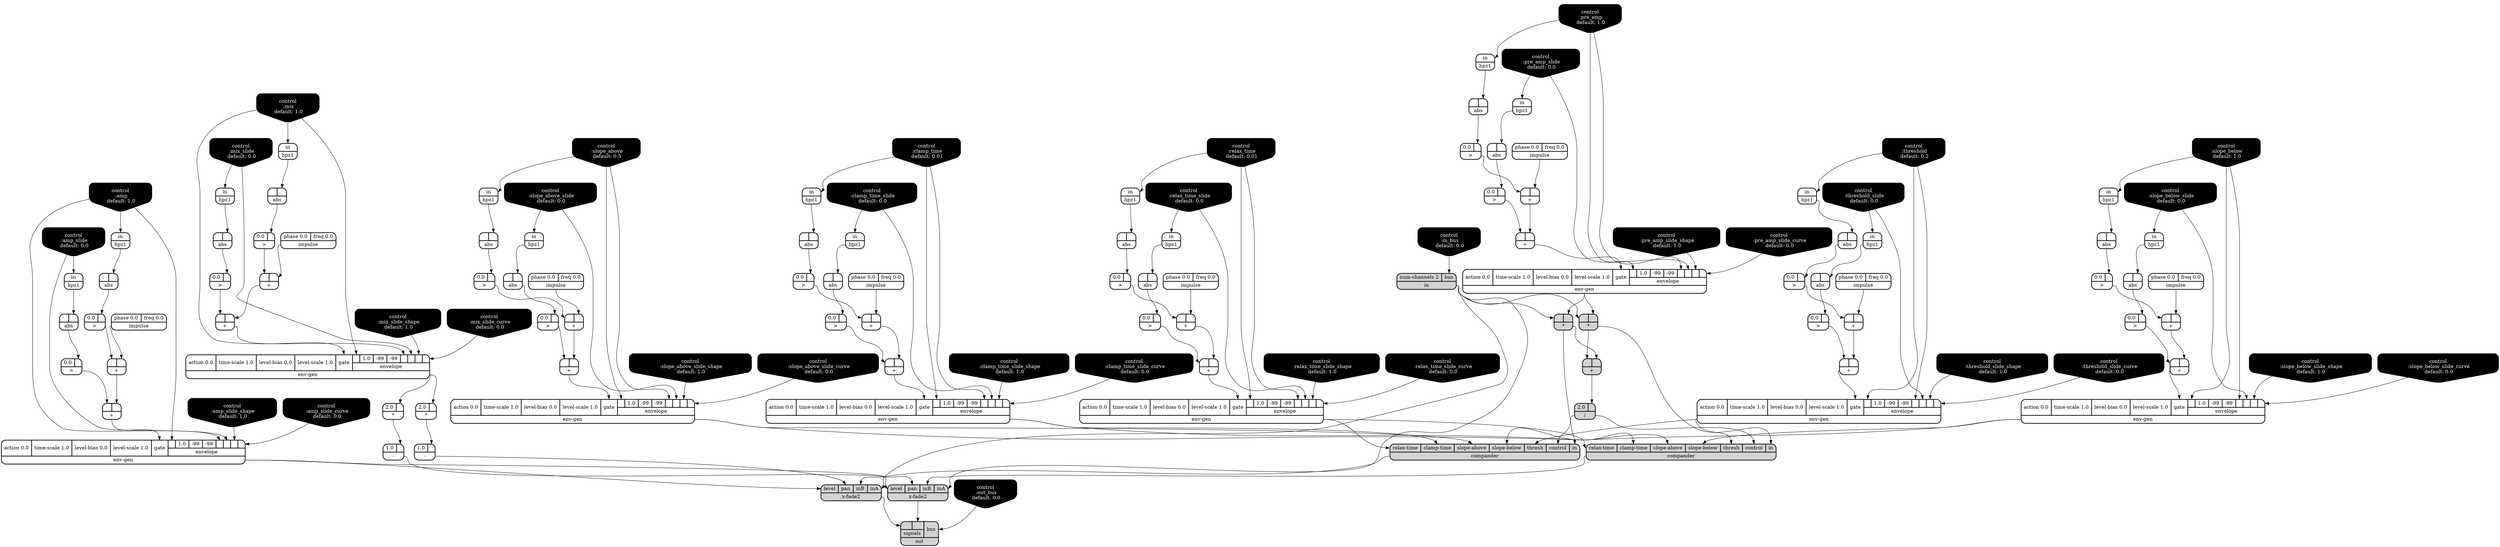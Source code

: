 digraph synthdef {
83 [label = "{{ <b> |<a> } |<__UG_NAME__>* }" style="filled, bold, rounded"  shape=record rankdir=LR];
98 [label = "{{ <b> 2.0|<a> } |<__UG_NAME__>* }" style="bold, rounded" shape=record rankdir=LR];
108 [label = "{{ <b> |<a> } |<__UG_NAME__>* }" style="filled, bold, rounded"  shape=record rankdir=LR];
123 [label = "{{ <b> 2.0|<a> } |<__UG_NAME__>* }" style="bold, rounded" shape=record rankdir=LR];
38 [label = "{{ <b> |<a> } |<__UG_NAME__>+ }" style="bold, rounded" shape=record rankdir=LR];
42 [label = "{{ <b> |<a> } |<__UG_NAME__>+ }" style="bold, rounded" shape=record rankdir=LR];
49 [label = "{{ <b> |<a> } |<__UG_NAME__>+ }" style="bold, rounded" shape=record rankdir=LR];
53 [label = "{{ <b> |<a> } |<__UG_NAME__>+ }" style="bold, rounded" shape=record rankdir=LR];
64 [label = "{{ <b> |<a> } |<__UG_NAME__>+ }" style="bold, rounded" shape=record rankdir=LR];
68 [label = "{{ <b> |<a> } |<__UG_NAME__>+ }" style="bold, rounded" shape=record rankdir=LR];
74 [label = "{{ <b> |<a> } |<__UG_NAME__>+ }" style="bold, rounded" shape=record rankdir=LR];
79 [label = "{{ <b> |<a> } |<__UG_NAME__>+ }" style="bold, rounded" shape=record rankdir=LR];
80 [label = "{{ <b> |<a> } |<__UG_NAME__>+ }" style="bold, rounded" shape=record rankdir=LR];
89 [label = "{{ <b> |<a> } |<__UG_NAME__>+ }" style="bold, rounded" shape=record rankdir=LR];
92 [label = "{{ <b> |<a> } |<__UG_NAME__>+ }" style="bold, rounded" shape=record rankdir=LR];
96 [label = "{{ <b> |<a> } |<__UG_NAME__>+ }" style="bold, rounded" shape=record rankdir=LR];
103 [label = "{{ <b> |<a> } |<__UG_NAME__>+ }" style="bold, rounded" shape=record rankdir=LR];
104 [label = "{{ <b> |<a> } |<__UG_NAME__>+ }" style="bold, rounded" shape=record rankdir=LR];
109 [label = "{{ <b> |<a> } |<__UG_NAME__>+ }" style="filled, bold, rounded"  shape=record rankdir=LR];
116 [label = "{{ <b> |<a> } |<__UG_NAME__>+ }" style="bold, rounded" shape=record rankdir=LR];
118 [label = "{{ <b> |<a> } |<__UG_NAME__>+ }" style="bold, rounded" shape=record rankdir=LR];
99 [label = "{{ <b> 1.0|<a> } |<__UG_NAME__>- }" style="bold, rounded" shape=record rankdir=LR];
124 [label = "{{ <b> 1.0|<a> } |<__UG_NAME__>- }" style="bold, rounded" shape=record rankdir=LR];
111 [label = "{{ <b> 2.0|<a> } |<__UG_NAME__>/ }" style="filled, bold, rounded"  shape=record rankdir=LR];
37 [label = "{{ <b> 0.0|<a> } |<__UG_NAME__>\> }" style="bold, rounded" shape=record rankdir=LR];
41 [label = "{{ <b> 0.0|<a> } |<__UG_NAME__>\> }" style="bold, rounded" shape=record rankdir=LR];
48 [label = "{{ <b> 0.0|<a> } |<__UG_NAME__>\> }" style="bold, rounded" shape=record rankdir=LR];
52 [label = "{{ <b> 0.0|<a> } |<__UG_NAME__>\> }" style="bold, rounded" shape=record rankdir=LR];
56 [label = "{{ <b> 0.0|<a> } |<__UG_NAME__>\> }" style="bold, rounded" shape=record rankdir=LR];
59 [label = "{{ <b> 0.0|<a> } |<__UG_NAME__>\> }" style="bold, rounded" shape=record rankdir=LR];
63 [label = "{{ <b> 0.0|<a> } |<__UG_NAME__>\> }" style="bold, rounded" shape=record rankdir=LR];
67 [label = "{{ <b> 0.0|<a> } |<__UG_NAME__>\> }" style="bold, rounded" shape=record rankdir=LR];
73 [label = "{{ <b> 0.0|<a> } |<__UG_NAME__>\> }" style="bold, rounded" shape=record rankdir=LR];
78 [label = "{{ <b> 0.0|<a> } |<__UG_NAME__>\> }" style="bold, rounded" shape=record rankdir=LR];
88 [label = "{{ <b> 0.0|<a> } |<__UG_NAME__>\> }" style="bold, rounded" shape=record rankdir=LR];
91 [label = "{{ <b> 0.0|<a> } |<__UG_NAME__>\> }" style="bold, rounded" shape=record rankdir=LR];
95 [label = "{{ <b> 0.0|<a> } |<__UG_NAME__>\> }" style="bold, rounded" shape=record rankdir=LR];
102 [label = "{{ <b> 0.0|<a> } |<__UG_NAME__>\> }" style="bold, rounded" shape=record rankdir=LR];
115 [label = "{{ <b> 0.0|<a> } |<__UG_NAME__>\> }" style="bold, rounded" shape=record rankdir=LR];
117 [label = "{{ <b> 0.0|<a> } |<__UG_NAME__>\> }" style="bold, rounded" shape=record rankdir=LR];
36 [label = "{{ <b> |<a> } |<__UG_NAME__>abs }" style="bold, rounded" shape=record rankdir=LR];
40 [label = "{{ <b> |<a> } |<__UG_NAME__>abs }" style="bold, rounded" shape=record rankdir=LR];
47 [label = "{{ <b> |<a> } |<__UG_NAME__>abs }" style="bold, rounded" shape=record rankdir=LR];
51 [label = "{{ <b> |<a> } |<__UG_NAME__>abs }" style="bold, rounded" shape=record rankdir=LR];
55 [label = "{{ <b> |<a> } |<__UG_NAME__>abs }" style="bold, rounded" shape=record rankdir=LR];
58 [label = "{{ <b> |<a> } |<__UG_NAME__>abs }" style="bold, rounded" shape=record rankdir=LR];
62 [label = "{{ <b> |<a> } |<__UG_NAME__>abs }" style="bold, rounded" shape=record rankdir=LR];
66 [label = "{{ <b> |<a> } |<__UG_NAME__>abs }" style="bold, rounded" shape=record rankdir=LR];
72 [label = "{{ <b> |<a> } |<__UG_NAME__>abs }" style="bold, rounded" shape=record rankdir=LR];
77 [label = "{{ <b> |<a> } |<__UG_NAME__>abs }" style="bold, rounded" shape=record rankdir=LR];
87 [label = "{{ <b> |<a> } |<__UG_NAME__>abs }" style="bold, rounded" shape=record rankdir=LR];
90 [label = "{{ <b> |<a> } |<__UG_NAME__>abs }" style="bold, rounded" shape=record rankdir=LR];
94 [label = "{{ <b> |<a> } |<__UG_NAME__>abs }" style="bold, rounded" shape=record rankdir=LR];
101 [label = "{{ <b> |<a> } |<__UG_NAME__>abs }" style="bold, rounded" shape=record rankdir=LR];
107 [label = "{{ <b> |<a> } |<__UG_NAME__>abs }" style="bold, rounded" shape=record rankdir=LR];
114 [label = "{{ <b> |<a> } |<__UG_NAME__>abs }" style="bold, rounded" shape=record rankdir=LR];
120 [label = "{{ <relax____time> relax-time|<clamp____time> clamp-time|<slope____above> slope-above|<slope____below> slope-below|<thresh> thresh|<control> control|<in> in} |<__UG_NAME__>compander }" style="filled, bold, rounded"  shape=record rankdir=LR];
125 [label = "{{ <relax____time> relax-time|<clamp____time> clamp-time|<slope____above> slope-above|<slope____below> slope-below|<thresh> thresh|<control> control|<in> in} |<__UG_NAME__>compander }" style="filled, bold, rounded"  shape=record rankdir=LR];
0 [label = "control
 :amp
 default: 1.0" shape=invhouse style="rounded, filled, bold" fillcolor=black fontcolor=white ]; 
1 [label = "control
 :amp_slide
 default: 0.0" shape=invhouse style="rounded, filled, bold" fillcolor=black fontcolor=white ]; 
2 [label = "control
 :amp_slide_shape
 default: 1.0" shape=invhouse style="rounded, filled, bold" fillcolor=black fontcolor=white ]; 
3 [label = "control
 :amp_slide_curve
 default: 0.0" shape=invhouse style="rounded, filled, bold" fillcolor=black fontcolor=white ]; 
4 [label = "control
 :mix
 default: 1.0" shape=invhouse style="rounded, filled, bold" fillcolor=black fontcolor=white ]; 
5 [label = "control
 :mix_slide
 default: 0.0" shape=invhouse style="rounded, filled, bold" fillcolor=black fontcolor=white ]; 
6 [label = "control
 :mix_slide_shape
 default: 1.0" shape=invhouse style="rounded, filled, bold" fillcolor=black fontcolor=white ]; 
7 [label = "control
 :mix_slide_curve
 default: 0.0" shape=invhouse style="rounded, filled, bold" fillcolor=black fontcolor=white ]; 
8 [label = "control
 :pre_amp
 default: 1.0" shape=invhouse style="rounded, filled, bold" fillcolor=black fontcolor=white ]; 
9 [label = "control
 :pre_amp_slide
 default: 0.0" shape=invhouse style="rounded, filled, bold" fillcolor=black fontcolor=white ]; 
10 [label = "control
 :pre_amp_slide_shape
 default: 1.0" shape=invhouse style="rounded, filled, bold" fillcolor=black fontcolor=white ]; 
11 [label = "control
 :pre_amp_slide_curve
 default: 0.0" shape=invhouse style="rounded, filled, bold" fillcolor=black fontcolor=white ]; 
12 [label = "control
 :threshold
 default: 0.2" shape=invhouse style="rounded, filled, bold" fillcolor=black fontcolor=white ]; 
13 [label = "control
 :threshold_slide
 default: 0.0" shape=invhouse style="rounded, filled, bold" fillcolor=black fontcolor=white ]; 
14 [label = "control
 :threshold_slide_shape
 default: 1.0" shape=invhouse style="rounded, filled, bold" fillcolor=black fontcolor=white ]; 
15 [label = "control
 :threshold_slide_curve
 default: 0.0" shape=invhouse style="rounded, filled, bold" fillcolor=black fontcolor=white ]; 
16 [label = "control
 :clamp_time
 default: 0.01" shape=invhouse style="rounded, filled, bold" fillcolor=black fontcolor=white ]; 
17 [label = "control
 :clamp_time_slide
 default: 0.0" shape=invhouse style="rounded, filled, bold" fillcolor=black fontcolor=white ]; 
18 [label = "control
 :clamp_time_slide_shape
 default: 1.0" shape=invhouse style="rounded, filled, bold" fillcolor=black fontcolor=white ]; 
19 [label = "control
 :clamp_time_slide_curve
 default: 0.0" shape=invhouse style="rounded, filled, bold" fillcolor=black fontcolor=white ]; 
20 [label = "control
 :slope_above
 default: 0.5" shape=invhouse style="rounded, filled, bold" fillcolor=black fontcolor=white ]; 
21 [label = "control
 :slope_above_slide
 default: 0.0" shape=invhouse style="rounded, filled, bold" fillcolor=black fontcolor=white ]; 
22 [label = "control
 :slope_above_slide_shape
 default: 1.0" shape=invhouse style="rounded, filled, bold" fillcolor=black fontcolor=white ]; 
23 [label = "control
 :slope_above_slide_curve
 default: 0.0" shape=invhouse style="rounded, filled, bold" fillcolor=black fontcolor=white ]; 
24 [label = "control
 :slope_below
 default: 1.0" shape=invhouse style="rounded, filled, bold" fillcolor=black fontcolor=white ]; 
25 [label = "control
 :slope_below_slide
 default: 0.0" shape=invhouse style="rounded, filled, bold" fillcolor=black fontcolor=white ]; 
26 [label = "control
 :slope_below_slide_shape
 default: 1.0" shape=invhouse style="rounded, filled, bold" fillcolor=black fontcolor=white ]; 
27 [label = "control
 :slope_below_slide_curve
 default: 0.0" shape=invhouse style="rounded, filled, bold" fillcolor=black fontcolor=white ]; 
28 [label = "control
 :relax_time
 default: 0.01" shape=invhouse style="rounded, filled, bold" fillcolor=black fontcolor=white ]; 
29 [label = "control
 :relax_time_slide
 default: 0.0" shape=invhouse style="rounded, filled, bold" fillcolor=black fontcolor=white ]; 
30 [label = "control
 :relax_time_slide_shape
 default: 1.0" shape=invhouse style="rounded, filled, bold" fillcolor=black fontcolor=white ]; 
31 [label = "control
 :relax_time_slide_curve
 default: 0.0" shape=invhouse style="rounded, filled, bold" fillcolor=black fontcolor=white ]; 
32 [label = "control
 :in_bus
 default: 0.0" shape=invhouse style="rounded, filled, bold" fillcolor=black fontcolor=white ]; 
33 [label = "control
 :out_bus
 default: 0.0" shape=invhouse style="rounded, filled, bold" fillcolor=black fontcolor=white ]; 
43 [label = "{{ <action> action 0.0|<time____scale> time-scale 1.0|<level____bias> level-bias 0.0|<level____scale> level-scale 1.0|<gate> gate|{{<envelope___control___0>|1.0|-99|-99|<envelope___control___4>|<envelope___control___5>|<envelope___control___6>|<envelope___control___7>}|envelope}} |<__UG_NAME__>env-gen }" style="bold, rounded" shape=record rankdir=LR];
69 [label = "{{ <action> action 0.0|<time____scale> time-scale 1.0|<level____bias> level-bias 0.0|<level____scale> level-scale 1.0|<gate> gate|{{<envelope___control___0>|1.0|-99|-99|<envelope___control___4>|<envelope___control___5>|<envelope___control___6>|<envelope___control___7>}|envelope}} |<__UG_NAME__>env-gen }" style="bold, rounded" shape=record rankdir=LR];
81 [label = "{{ <action> action 0.0|<time____scale> time-scale 1.0|<level____bias> level-bias 0.0|<level____scale> level-scale 1.0|<gate> gate|{{<envelope___control___0>|1.0|-99|-99|<envelope___control___4>|<envelope___control___5>|<envelope___control___6>|<envelope___control___7>}|envelope}} |<__UG_NAME__>env-gen }" style="bold, rounded" shape=record rankdir=LR];
97 [label = "{{ <action> action 0.0|<time____scale> time-scale 1.0|<level____bias> level-bias 0.0|<level____scale> level-scale 1.0|<gate> gate|{{<envelope___control___0>|1.0|-99|-99|<envelope___control___4>|<envelope___control___5>|<envelope___control___6>|<envelope___control___7>}|envelope}} |<__UG_NAME__>env-gen }" style="bold, rounded" shape=record rankdir=LR];
105 [label = "{{ <action> action 0.0|<time____scale> time-scale 1.0|<level____bias> level-bias 0.0|<level____scale> level-scale 1.0|<gate> gate|{{<envelope___control___0>|1.0|-99|-99|<envelope___control___4>|<envelope___control___5>|<envelope___control___6>|<envelope___control___7>}|envelope}} |<__UG_NAME__>env-gen }" style="bold, rounded" shape=record rankdir=LR];
112 [label = "{{ <action> action 0.0|<time____scale> time-scale 1.0|<level____bias> level-bias 0.0|<level____scale> level-scale 1.0|<gate> gate|{{<envelope___control___0>|1.0|-99|-99|<envelope___control___4>|<envelope___control___5>|<envelope___control___6>|<envelope___control___7>}|envelope}} |<__UG_NAME__>env-gen }" style="bold, rounded" shape=record rankdir=LR];
119 [label = "{{ <action> action 0.0|<time____scale> time-scale 1.0|<level____bias> level-bias 0.0|<level____scale> level-scale 1.0|<gate> gate|{{<envelope___control___0>|1.0|-99|-99|<envelope___control___4>|<envelope___control___5>|<envelope___control___6>|<envelope___control___7>}|envelope}} |<__UG_NAME__>env-gen }" style="bold, rounded" shape=record rankdir=LR];
121 [label = "{{ <action> action 0.0|<time____scale> time-scale 1.0|<level____bias> level-bias 0.0|<level____scale> level-scale 1.0|<gate> gate|{{<envelope___control___0>|1.0|-99|-99|<envelope___control___4>|<envelope___control___5>|<envelope___control___6>|<envelope___control___7>}|envelope}} |<__UG_NAME__>env-gen }" style="bold, rounded" shape=record rankdir=LR];
35 [label = "{{ <in> in} |<__UG_NAME__>hpz1 }" style="bold, rounded" shape=record rankdir=LR];
39 [label = "{{ <in> in} |<__UG_NAME__>hpz1 }" style="bold, rounded" shape=record rankdir=LR];
46 [label = "{{ <in> in} |<__UG_NAME__>hpz1 }" style="bold, rounded" shape=record rankdir=LR];
50 [label = "{{ <in> in} |<__UG_NAME__>hpz1 }" style="bold, rounded" shape=record rankdir=LR];
54 [label = "{{ <in> in} |<__UG_NAME__>hpz1 }" style="bold, rounded" shape=record rankdir=LR];
57 [label = "{{ <in> in} |<__UG_NAME__>hpz1 }" style="bold, rounded" shape=record rankdir=LR];
61 [label = "{{ <in> in} |<__UG_NAME__>hpz1 }" style="bold, rounded" shape=record rankdir=LR];
65 [label = "{{ <in> in} |<__UG_NAME__>hpz1 }" style="bold, rounded" shape=record rankdir=LR];
71 [label = "{{ <in> in} |<__UG_NAME__>hpz1 }" style="bold, rounded" shape=record rankdir=LR];
76 [label = "{{ <in> in} |<__UG_NAME__>hpz1 }" style="bold, rounded" shape=record rankdir=LR];
84 [label = "{{ <in> in} |<__UG_NAME__>hpz1 }" style="bold, rounded" shape=record rankdir=LR];
86 [label = "{{ <in> in} |<__UG_NAME__>hpz1 }" style="bold, rounded" shape=record rankdir=LR];
93 [label = "{{ <in> in} |<__UG_NAME__>hpz1 }" style="bold, rounded" shape=record rankdir=LR];
100 [label = "{{ <in> in} |<__UG_NAME__>hpz1 }" style="bold, rounded" shape=record rankdir=LR];
106 [label = "{{ <in> in} |<__UG_NAME__>hpz1 }" style="bold, rounded" shape=record rankdir=LR];
110 [label = "{{ <in> in} |<__UG_NAME__>hpz1 }" style="bold, rounded" shape=record rankdir=LR];
34 [label = "{{ <phase> phase 0.0|<freq> freq 0.0} |<__UG_NAME__>impulse }" style="bold, rounded" shape=record rankdir=LR];
44 [label = "{{ <phase> phase 0.0|<freq> freq 0.0} |<__UG_NAME__>impulse }" style="bold, rounded" shape=record rankdir=LR];
45 [label = "{{ <phase> phase 0.0|<freq> freq 0.0} |<__UG_NAME__>impulse }" style="bold, rounded" shape=record rankdir=LR];
60 [label = "{{ <phase> phase 0.0|<freq> freq 0.0} |<__UG_NAME__>impulse }" style="bold, rounded" shape=record rankdir=LR];
70 [label = "{{ <phase> phase 0.0|<freq> freq 0.0} |<__UG_NAME__>impulse }" style="bold, rounded" shape=record rankdir=LR];
75 [label = "{{ <phase> phase 0.0|<freq> freq 0.0} |<__UG_NAME__>impulse }" style="bold, rounded" shape=record rankdir=LR];
85 [label = "{{ <phase> phase 0.0|<freq> freq 0.0} |<__UG_NAME__>impulse }" style="bold, rounded" shape=record rankdir=LR];
113 [label = "{{ <phase> phase 0.0|<freq> freq 0.0} |<__UG_NAME__>impulse }" style="bold, rounded" shape=record rankdir=LR];
82 [label = "{{ <num____channels> num-channels 2|<bus> bus} |<__UG_NAME__>in }" style="filled, bold, rounded"  shape=record rankdir=LR];
127 [label = "{{ {{<signals___x____fade2___0>|<signals___x____fade2___1>}|signals}|<bus> bus} |<__UG_NAME__>out }" style="filled, bold, rounded"  shape=record rankdir=LR];
122 [label = "{{ <level> level|<pan> pan|<inb> inB|<ina> inA} |<__UG_NAME__>x-fade2 }" style="filled, bold, rounded"  shape=record rankdir=LR];
126 [label = "{{ <level> level|<pan> pan|<inb> inB|<ina> inA} |<__UG_NAME__>x-fade2 }" style="filled, bold, rounded"  shape=record rankdir=LR];

81:__UG_NAME__ -> 83:a ;
82:__UG_NAME__ -> 83:b ;
97:__UG_NAME__ -> 98:a ;
81:__UG_NAME__ -> 108:a ;
82:__UG_NAME__ -> 108:b ;
97:__UG_NAME__ -> 123:a ;
34:__UG_NAME__ -> 38:a ;
37:__UG_NAME__ -> 38:b ;
38:__UG_NAME__ -> 42:a ;
41:__UG_NAME__ -> 42:b ;
45:__UG_NAME__ -> 49:a ;
48:__UG_NAME__ -> 49:b ;
49:__UG_NAME__ -> 53:a ;
52:__UG_NAME__ -> 53:b ;
60:__UG_NAME__ -> 64:a ;
63:__UG_NAME__ -> 64:b ;
64:__UG_NAME__ -> 68:a ;
67:__UG_NAME__ -> 68:b ;
70:__UG_NAME__ -> 74:a ;
73:__UG_NAME__ -> 74:b ;
75:__UG_NAME__ -> 79:a ;
78:__UG_NAME__ -> 79:b ;
79:__UG_NAME__ -> 80:a ;
56:__UG_NAME__ -> 80:b ;
85:__UG_NAME__ -> 89:a ;
88:__UG_NAME__ -> 89:b ;
89:__UG_NAME__ -> 92:a ;
91:__UG_NAME__ -> 92:b ;
74:__UG_NAME__ -> 96:a ;
95:__UG_NAME__ -> 96:b ;
44:__UG_NAME__ -> 103:a ;
102:__UG_NAME__ -> 103:b ;
103:__UG_NAME__ -> 104:a ;
59:__UG_NAME__ -> 104:b ;
108:__UG_NAME__ -> 109:a ;
83:__UG_NAME__ -> 109:b ;
113:__UG_NAME__ -> 116:a ;
115:__UG_NAME__ -> 116:b ;
116:__UG_NAME__ -> 118:a ;
117:__UG_NAME__ -> 118:b ;
98:__UG_NAME__ -> 99:a ;
123:__UG_NAME__ -> 124:a ;
109:__UG_NAME__ -> 111:a ;
36:__UG_NAME__ -> 37:a ;
40:__UG_NAME__ -> 41:a ;
47:__UG_NAME__ -> 48:a ;
51:__UG_NAME__ -> 52:a ;
55:__UG_NAME__ -> 56:a ;
58:__UG_NAME__ -> 59:a ;
62:__UG_NAME__ -> 63:a ;
66:__UG_NAME__ -> 67:a ;
72:__UG_NAME__ -> 73:a ;
77:__UG_NAME__ -> 78:a ;
87:__UG_NAME__ -> 88:a ;
90:__UG_NAME__ -> 91:a ;
94:__UG_NAME__ -> 95:a ;
101:__UG_NAME__ -> 102:a ;
114:__UG_NAME__ -> 115:a ;
107:__UG_NAME__ -> 117:a ;
35:__UG_NAME__ -> 36:a ;
39:__UG_NAME__ -> 40:a ;
46:__UG_NAME__ -> 47:a ;
50:__UG_NAME__ -> 51:a ;
54:__UG_NAME__ -> 55:a ;
57:__UG_NAME__ -> 58:a ;
61:__UG_NAME__ -> 62:a ;
65:__UG_NAME__ -> 66:a ;
71:__UG_NAME__ -> 72:a ;
76:__UG_NAME__ -> 77:a ;
86:__UG_NAME__ -> 87:a ;
84:__UG_NAME__ -> 90:a ;
93:__UG_NAME__ -> 94:a ;
100:__UG_NAME__ -> 101:a ;
106:__UG_NAME__ -> 107:a ;
110:__UG_NAME__ -> 114:a ;
108:__UG_NAME__ -> 120:in ;
111:__UG_NAME__ -> 120:control ;
69:__UG_NAME__ -> 120:thresh ;
112:__UG_NAME__ -> 120:slope____below ;
43:__UG_NAME__ -> 120:slope____above ;
119:__UG_NAME__ -> 120:clamp____time ;
105:__UG_NAME__ -> 120:relax____time ;
83:__UG_NAME__ -> 125:in ;
111:__UG_NAME__ -> 125:control ;
69:__UG_NAME__ -> 125:thresh ;
112:__UG_NAME__ -> 125:slope____below ;
43:__UG_NAME__ -> 125:slope____above ;
119:__UG_NAME__ -> 125:clamp____time ;
105:__UG_NAME__ -> 125:relax____time ;
20:__UG_NAME__ -> 43:envelope___control___0 ;
20:__UG_NAME__ -> 43:envelope___control___4 ;
21:__UG_NAME__ -> 43:envelope___control___5 ;
22:__UG_NAME__ -> 43:envelope___control___6 ;
23:__UG_NAME__ -> 43:envelope___control___7 ;
42:__UG_NAME__ -> 43:gate ;
12:__UG_NAME__ -> 69:envelope___control___0 ;
12:__UG_NAME__ -> 69:envelope___control___4 ;
13:__UG_NAME__ -> 69:envelope___control___5 ;
14:__UG_NAME__ -> 69:envelope___control___6 ;
15:__UG_NAME__ -> 69:envelope___control___7 ;
68:__UG_NAME__ -> 69:gate ;
8:__UG_NAME__ -> 81:envelope___control___0 ;
8:__UG_NAME__ -> 81:envelope___control___4 ;
9:__UG_NAME__ -> 81:envelope___control___5 ;
10:__UG_NAME__ -> 81:envelope___control___6 ;
11:__UG_NAME__ -> 81:envelope___control___7 ;
80:__UG_NAME__ -> 81:gate ;
4:__UG_NAME__ -> 97:envelope___control___0 ;
4:__UG_NAME__ -> 97:envelope___control___4 ;
5:__UG_NAME__ -> 97:envelope___control___5 ;
6:__UG_NAME__ -> 97:envelope___control___6 ;
7:__UG_NAME__ -> 97:envelope___control___7 ;
96:__UG_NAME__ -> 97:gate ;
28:__UG_NAME__ -> 105:envelope___control___0 ;
28:__UG_NAME__ -> 105:envelope___control___4 ;
29:__UG_NAME__ -> 105:envelope___control___5 ;
30:__UG_NAME__ -> 105:envelope___control___6 ;
31:__UG_NAME__ -> 105:envelope___control___7 ;
104:__UG_NAME__ -> 105:gate ;
24:__UG_NAME__ -> 112:envelope___control___0 ;
24:__UG_NAME__ -> 112:envelope___control___4 ;
25:__UG_NAME__ -> 112:envelope___control___5 ;
26:__UG_NAME__ -> 112:envelope___control___6 ;
27:__UG_NAME__ -> 112:envelope___control___7 ;
53:__UG_NAME__ -> 112:gate ;
16:__UG_NAME__ -> 119:envelope___control___0 ;
16:__UG_NAME__ -> 119:envelope___control___4 ;
17:__UG_NAME__ -> 119:envelope___control___5 ;
18:__UG_NAME__ -> 119:envelope___control___6 ;
19:__UG_NAME__ -> 119:envelope___control___7 ;
118:__UG_NAME__ -> 119:gate ;
0:__UG_NAME__ -> 121:envelope___control___0 ;
0:__UG_NAME__ -> 121:envelope___control___4 ;
1:__UG_NAME__ -> 121:envelope___control___5 ;
2:__UG_NAME__ -> 121:envelope___control___6 ;
3:__UG_NAME__ -> 121:envelope___control___7 ;
92:__UG_NAME__ -> 121:gate ;
20:__UG_NAME__ -> 35:in ;
21:__UG_NAME__ -> 39:in ;
24:__UG_NAME__ -> 46:in ;
25:__UG_NAME__ -> 50:in ;
9:__UG_NAME__ -> 54:in ;
29:__UG_NAME__ -> 57:in ;
12:__UG_NAME__ -> 61:in ;
13:__UG_NAME__ -> 65:in ;
4:__UG_NAME__ -> 71:in ;
8:__UG_NAME__ -> 76:in ;
1:__UG_NAME__ -> 84:in ;
0:__UG_NAME__ -> 86:in ;
5:__UG_NAME__ -> 93:in ;
28:__UG_NAME__ -> 100:in ;
17:__UG_NAME__ -> 106:in ;
16:__UG_NAME__ -> 110:in ;
32:__UG_NAME__ -> 82:bus ;
33:__UG_NAME__ -> 127:bus ;
122:__UG_NAME__ -> 127:signals___x____fade2___0 ;
126:__UG_NAME__ -> 127:signals___x____fade2___1 ;
82:__UG_NAME__ -> 122:ina ;
120:__UG_NAME__ -> 122:inb ;
99:__UG_NAME__ -> 122:pan ;
121:__UG_NAME__ -> 122:level ;
82:__UG_NAME__ -> 126:ina ;
125:__UG_NAME__ -> 126:inb ;
124:__UG_NAME__ -> 126:pan ;
121:__UG_NAME__ -> 126:level ;

}